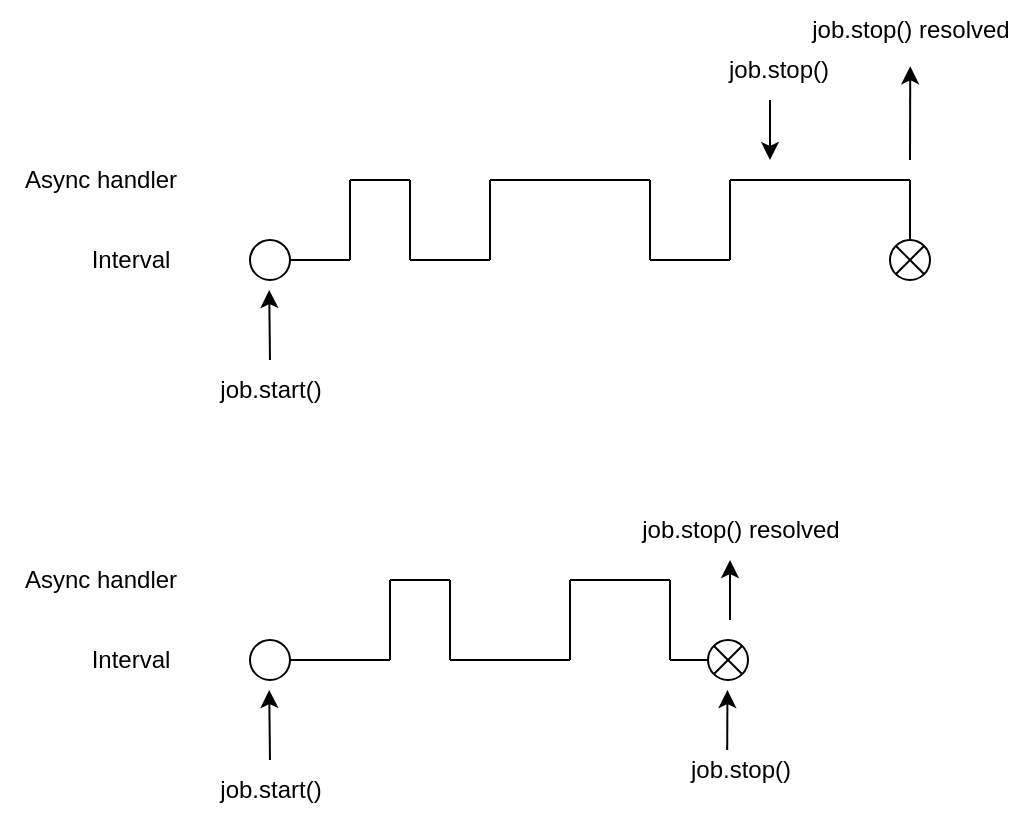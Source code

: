 <mxfile version="20.3.2" type="device"><diagram id="jsdNRlKMLlRCXN2w2tmh" name="第 1 页"><mxGraphModel dx="830" dy="438" grid="1" gridSize="10" guides="1" tooltips="1" connect="1" arrows="1" fold="1" page="1" pageScale="1" pageWidth="827" pageHeight="1169" math="0" shadow="0"><root><mxCell id="0"/><mxCell id="1" parent="0"/><mxCell id="fJnE2tAhW7Rc4d6TvYBS-1" value="Async handler" style="text;html=1;align=center;verticalAlign=middle;resizable=0;points=[];autosize=1;strokeColor=none;fillColor=none;" vertex="1" parent="1"><mxGeometry x="25" y="145" width="100" height="30" as="geometry"/></mxCell><mxCell id="fJnE2tAhW7Rc4d6TvYBS-2" value="Interval" style="text;html=1;align=center;verticalAlign=middle;resizable=0;points=[];autosize=1;strokeColor=none;fillColor=none;" vertex="1" parent="1"><mxGeometry x="60" y="185" width="60" height="30" as="geometry"/></mxCell><mxCell id="fJnE2tAhW7Rc4d6TvYBS-6" value="" style="endArrow=classic;html=1;rounded=0;" edge="1" parent="1"><mxGeometry width="50" height="50" relative="1" as="geometry"><mxPoint x="160" y="250" as="sourcePoint"/><mxPoint x="159.6" y="215" as="targetPoint"/></mxGeometry></mxCell><mxCell id="fJnE2tAhW7Rc4d6TvYBS-7" value="" style="ellipse;whiteSpace=wrap;html=1;aspect=fixed;" vertex="1" parent="1"><mxGeometry x="150" y="190" width="20" height="20" as="geometry"/></mxCell><mxCell id="fJnE2tAhW7Rc4d6TvYBS-20" value="job.start()" style="text;html=1;align=center;verticalAlign=middle;resizable=0;points=[];autosize=1;strokeColor=none;fillColor=none;" vertex="1" parent="1"><mxGeometry x="125" y="250" width="70" height="30" as="geometry"/></mxCell><mxCell id="fJnE2tAhW7Rc4d6TvYBS-21" value="" style="endArrow=none;html=1;rounded=0;exitX=1;exitY=0.5;exitDx=0;exitDy=0;" edge="1" parent="1" source="fJnE2tAhW7Rc4d6TvYBS-7"><mxGeometry width="50" height="50" relative="1" as="geometry"><mxPoint x="390" y="310" as="sourcePoint"/><mxPoint x="200" y="200" as="targetPoint"/></mxGeometry></mxCell><mxCell id="fJnE2tAhW7Rc4d6TvYBS-22" value="" style="endArrow=none;html=1;rounded=0;" edge="1" parent="1"><mxGeometry width="50" height="50" relative="1" as="geometry"><mxPoint x="200" y="200" as="sourcePoint"/><mxPoint x="200" y="160" as="targetPoint"/></mxGeometry></mxCell><mxCell id="fJnE2tAhW7Rc4d6TvYBS-23" value="" style="endArrow=none;html=1;rounded=0;" edge="1" parent="1"><mxGeometry width="50" height="50" relative="1" as="geometry"><mxPoint x="200" y="160" as="sourcePoint"/><mxPoint x="230" y="160" as="targetPoint"/></mxGeometry></mxCell><mxCell id="fJnE2tAhW7Rc4d6TvYBS-24" value="" style="endArrow=none;html=1;rounded=0;" edge="1" parent="1"><mxGeometry width="50" height="50" relative="1" as="geometry"><mxPoint x="230" y="200" as="sourcePoint"/><mxPoint x="230" y="160" as="targetPoint"/></mxGeometry></mxCell><mxCell id="fJnE2tAhW7Rc4d6TvYBS-25" value="" style="endArrow=none;html=1;rounded=0;" edge="1" parent="1"><mxGeometry width="50" height="50" relative="1" as="geometry"><mxPoint x="230" y="200" as="sourcePoint"/><mxPoint x="270" y="200" as="targetPoint"/></mxGeometry></mxCell><mxCell id="fJnE2tAhW7Rc4d6TvYBS-26" value="" style="endArrow=none;html=1;rounded=0;" edge="1" parent="1"><mxGeometry width="50" height="50" relative="1" as="geometry"><mxPoint x="270" y="200" as="sourcePoint"/><mxPoint x="270" y="160" as="targetPoint"/></mxGeometry></mxCell><mxCell id="fJnE2tAhW7Rc4d6TvYBS-27" value="" style="endArrow=none;html=1;rounded=0;" edge="1" parent="1"><mxGeometry width="50" height="50" relative="1" as="geometry"><mxPoint x="270" y="160" as="sourcePoint"/><mxPoint x="350" y="160" as="targetPoint"/></mxGeometry></mxCell><mxCell id="fJnE2tAhW7Rc4d6TvYBS-28" value="" style="endArrow=none;html=1;rounded=0;" edge="1" parent="1"><mxGeometry width="50" height="50" relative="1" as="geometry"><mxPoint x="350" y="200" as="sourcePoint"/><mxPoint x="350" y="160" as="targetPoint"/></mxGeometry></mxCell><mxCell id="fJnE2tAhW7Rc4d6TvYBS-29" value="" style="endArrow=none;html=1;rounded=0;" edge="1" parent="1"><mxGeometry width="50" height="50" relative="1" as="geometry"><mxPoint x="350" y="200" as="sourcePoint"/><mxPoint x="390" y="200" as="targetPoint"/></mxGeometry></mxCell><mxCell id="fJnE2tAhW7Rc4d6TvYBS-30" value="" style="endArrow=none;html=1;rounded=0;" edge="1" parent="1"><mxGeometry width="50" height="50" relative="1" as="geometry"><mxPoint x="390" y="200" as="sourcePoint"/><mxPoint x="390" y="160" as="targetPoint"/></mxGeometry></mxCell><mxCell id="fJnE2tAhW7Rc4d6TvYBS-31" value="" style="endArrow=classic;html=1;rounded=0;" edge="1" parent="1"><mxGeometry width="50" height="50" relative="1" as="geometry"><mxPoint x="410" y="120" as="sourcePoint"/><mxPoint x="410" y="150" as="targetPoint"/></mxGeometry></mxCell><mxCell id="fJnE2tAhW7Rc4d6TvYBS-32" value="job.stop()" style="text;html=1;align=center;verticalAlign=middle;resizable=0;points=[];autosize=1;strokeColor=none;fillColor=none;" vertex="1" parent="1"><mxGeometry x="379" y="90" width="70" height="30" as="geometry"/></mxCell><mxCell id="fJnE2tAhW7Rc4d6TvYBS-33" value="" style="endArrow=none;html=1;rounded=0;" edge="1" parent="1"><mxGeometry width="50" height="50" relative="1" as="geometry"><mxPoint x="390" y="160" as="sourcePoint"/><mxPoint x="480" y="160" as="targetPoint"/></mxGeometry></mxCell><mxCell id="fJnE2tAhW7Rc4d6TvYBS-34" value="" style="endArrow=none;html=1;rounded=0;startArrow=none;" edge="1" parent="1" source="fJnE2tAhW7Rc4d6TvYBS-35"><mxGeometry width="50" height="50" relative="1" as="geometry"><mxPoint x="480" y="200" as="sourcePoint"/><mxPoint x="480" y="160" as="targetPoint"/></mxGeometry></mxCell><mxCell id="fJnE2tAhW7Rc4d6TvYBS-35" value="" style="verticalLabelPosition=bottom;verticalAlign=top;html=1;shape=mxgraph.flowchart.or;" vertex="1" parent="1"><mxGeometry x="470" y="190" width="20" height="20" as="geometry"/></mxCell><mxCell id="fJnE2tAhW7Rc4d6TvYBS-37" value="" style="endArrow=classic;html=1;rounded=0;entryX=0.501;entryY=1.104;entryDx=0;entryDy=0;entryPerimeter=0;" edge="1" parent="1" target="fJnE2tAhW7Rc4d6TvYBS-38"><mxGeometry width="50" height="50" relative="1" as="geometry"><mxPoint x="480" y="150" as="sourcePoint"/><mxPoint x="480" y="120" as="targetPoint"/></mxGeometry></mxCell><mxCell id="fJnE2tAhW7Rc4d6TvYBS-38" value="job.stop() resolved" style="text;html=1;align=center;verticalAlign=middle;resizable=0;points=[];autosize=1;strokeColor=none;fillColor=none;" vertex="1" parent="1"><mxGeometry x="420" y="70" width="120" height="30" as="geometry"/></mxCell><mxCell id="fJnE2tAhW7Rc4d6TvYBS-39" value="Async handler" style="text;html=1;align=center;verticalAlign=middle;resizable=0;points=[];autosize=1;strokeColor=none;fillColor=none;" vertex="1" parent="1"><mxGeometry x="25" y="345" width="100" height="30" as="geometry"/></mxCell><mxCell id="fJnE2tAhW7Rc4d6TvYBS-40" value="Interval" style="text;html=1;align=center;verticalAlign=middle;resizable=0;points=[];autosize=1;strokeColor=none;fillColor=none;" vertex="1" parent="1"><mxGeometry x="60" y="385" width="60" height="30" as="geometry"/></mxCell><mxCell id="fJnE2tAhW7Rc4d6TvYBS-41" value="" style="endArrow=classic;html=1;rounded=0;" edge="1" parent="1"><mxGeometry width="50" height="50" relative="1" as="geometry"><mxPoint x="160" y="450" as="sourcePoint"/><mxPoint x="159.6" y="415" as="targetPoint"/></mxGeometry></mxCell><mxCell id="fJnE2tAhW7Rc4d6TvYBS-42" value="" style="ellipse;whiteSpace=wrap;html=1;aspect=fixed;" vertex="1" parent="1"><mxGeometry x="150" y="390" width="20" height="20" as="geometry"/></mxCell><mxCell id="fJnE2tAhW7Rc4d6TvYBS-43" value="job.start()" style="text;html=1;align=center;verticalAlign=middle;resizable=0;points=[];autosize=1;strokeColor=none;fillColor=none;" vertex="1" parent="1"><mxGeometry x="125" y="450" width="70" height="30" as="geometry"/></mxCell><mxCell id="fJnE2tAhW7Rc4d6TvYBS-55" value="job.stop()" style="text;html=1;align=center;verticalAlign=middle;resizable=0;points=[];autosize=1;strokeColor=none;fillColor=none;" vertex="1" parent="1"><mxGeometry x="360" y="440" width="70" height="30" as="geometry"/></mxCell><mxCell id="fJnE2tAhW7Rc4d6TvYBS-60" value="job.stop() resolved" style="text;html=1;align=center;verticalAlign=middle;resizable=0;points=[];autosize=1;strokeColor=none;fillColor=none;" vertex="1" parent="1"><mxGeometry x="335" y="320" width="120" height="30" as="geometry"/></mxCell><mxCell id="fJnE2tAhW7Rc4d6TvYBS-61" value="" style="endArrow=none;html=1;rounded=0;exitX=1;exitY=0.5;exitDx=0;exitDy=0;" edge="1" parent="1" source="fJnE2tAhW7Rc4d6TvYBS-42"><mxGeometry width="50" height="50" relative="1" as="geometry"><mxPoint x="370" y="370" as="sourcePoint"/><mxPoint x="220" y="400" as="targetPoint"/></mxGeometry></mxCell><mxCell id="fJnE2tAhW7Rc4d6TvYBS-62" value="" style="endArrow=none;html=1;rounded=0;" edge="1" parent="1"><mxGeometry width="50" height="50" relative="1" as="geometry"><mxPoint x="220" y="400" as="sourcePoint"/><mxPoint x="220" y="360" as="targetPoint"/></mxGeometry></mxCell><mxCell id="fJnE2tAhW7Rc4d6TvYBS-63" value="" style="endArrow=none;html=1;rounded=0;" edge="1" parent="1"><mxGeometry width="50" height="50" relative="1" as="geometry"><mxPoint x="220" y="360" as="sourcePoint"/><mxPoint x="250" y="360" as="targetPoint"/></mxGeometry></mxCell><mxCell id="fJnE2tAhW7Rc4d6TvYBS-64" value="" style="endArrow=none;html=1;rounded=0;" edge="1" parent="1"><mxGeometry width="50" height="50" relative="1" as="geometry"><mxPoint x="250" y="400" as="sourcePoint"/><mxPoint x="250" y="360" as="targetPoint"/></mxGeometry></mxCell><mxCell id="fJnE2tAhW7Rc4d6TvYBS-65" value="" style="endArrow=none;html=1;rounded=0;" edge="1" parent="1"><mxGeometry width="50" height="50" relative="1" as="geometry"><mxPoint x="250" y="400" as="sourcePoint"/><mxPoint x="310" y="400" as="targetPoint"/></mxGeometry></mxCell><mxCell id="fJnE2tAhW7Rc4d6TvYBS-66" value="" style="endArrow=none;html=1;rounded=0;" edge="1" parent="1"><mxGeometry width="50" height="50" relative="1" as="geometry"><mxPoint x="310" y="400" as="sourcePoint"/><mxPoint x="310" y="360" as="targetPoint"/></mxGeometry></mxCell><mxCell id="fJnE2tAhW7Rc4d6TvYBS-67" value="" style="endArrow=none;html=1;rounded=0;" edge="1" parent="1"><mxGeometry width="50" height="50" relative="1" as="geometry"><mxPoint x="310" y="360" as="sourcePoint"/><mxPoint x="360" y="360" as="targetPoint"/></mxGeometry></mxCell><mxCell id="fJnE2tAhW7Rc4d6TvYBS-68" value="" style="endArrow=none;html=1;rounded=0;" edge="1" parent="1"><mxGeometry width="50" height="50" relative="1" as="geometry"><mxPoint x="360" y="360" as="sourcePoint"/><mxPoint x="360" y="400" as="targetPoint"/></mxGeometry></mxCell><mxCell id="fJnE2tAhW7Rc4d6TvYBS-69" value="" style="endArrow=none;html=1;rounded=0;startArrow=none;" edge="1" parent="1" source="fJnE2tAhW7Rc4d6TvYBS-71"><mxGeometry width="50" height="50" relative="1" as="geometry"><mxPoint x="360" y="400" as="sourcePoint"/><mxPoint x="390" y="400" as="targetPoint"/></mxGeometry></mxCell><mxCell id="fJnE2tAhW7Rc4d6TvYBS-70" value="" style="endArrow=classic;html=1;rounded=0;entryX=0.501;entryY=1.104;entryDx=0;entryDy=0;entryPerimeter=0;" edge="1" parent="1"><mxGeometry width="50" height="50" relative="1" as="geometry"><mxPoint x="388.6" y="445" as="sourcePoint"/><mxPoint x="388.72" y="415" as="targetPoint"/></mxGeometry></mxCell><mxCell id="fJnE2tAhW7Rc4d6TvYBS-71" value="" style="verticalLabelPosition=bottom;verticalAlign=top;html=1;shape=mxgraph.flowchart.or;" vertex="1" parent="1"><mxGeometry x="379" y="390" width="20" height="20" as="geometry"/></mxCell><mxCell id="fJnE2tAhW7Rc4d6TvYBS-72" value="" style="endArrow=none;html=1;rounded=0;" edge="1" parent="1" target="fJnE2tAhW7Rc4d6TvYBS-71"><mxGeometry width="50" height="50" relative="1" as="geometry"><mxPoint x="360" y="400" as="sourcePoint"/><mxPoint x="390" y="400" as="targetPoint"/></mxGeometry></mxCell><mxCell id="fJnE2tAhW7Rc4d6TvYBS-73" value="" style="endArrow=classic;html=1;rounded=0;" edge="1" parent="1"><mxGeometry width="50" height="50" relative="1" as="geometry"><mxPoint x="390" y="380" as="sourcePoint"/><mxPoint x="390" y="350" as="targetPoint"/></mxGeometry></mxCell></root></mxGraphModel></diagram></mxfile>